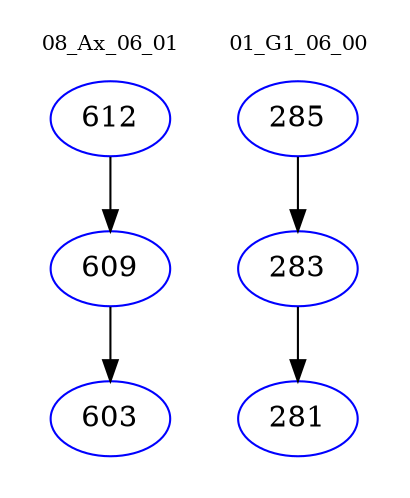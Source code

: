 digraph{
subgraph cluster_0 {
color = white
label = "08_Ax_06_01";
fontsize=10;
T0_612 [label="612", color="blue"]
T0_612 -> T0_609 [color="black"]
T0_609 [label="609", color="blue"]
T0_609 -> T0_603 [color="black"]
T0_603 [label="603", color="blue"]
}
subgraph cluster_1 {
color = white
label = "01_G1_06_00";
fontsize=10;
T1_285 [label="285", color="blue"]
T1_285 -> T1_283 [color="black"]
T1_283 [label="283", color="blue"]
T1_283 -> T1_281 [color="black"]
T1_281 [label="281", color="blue"]
}
}
